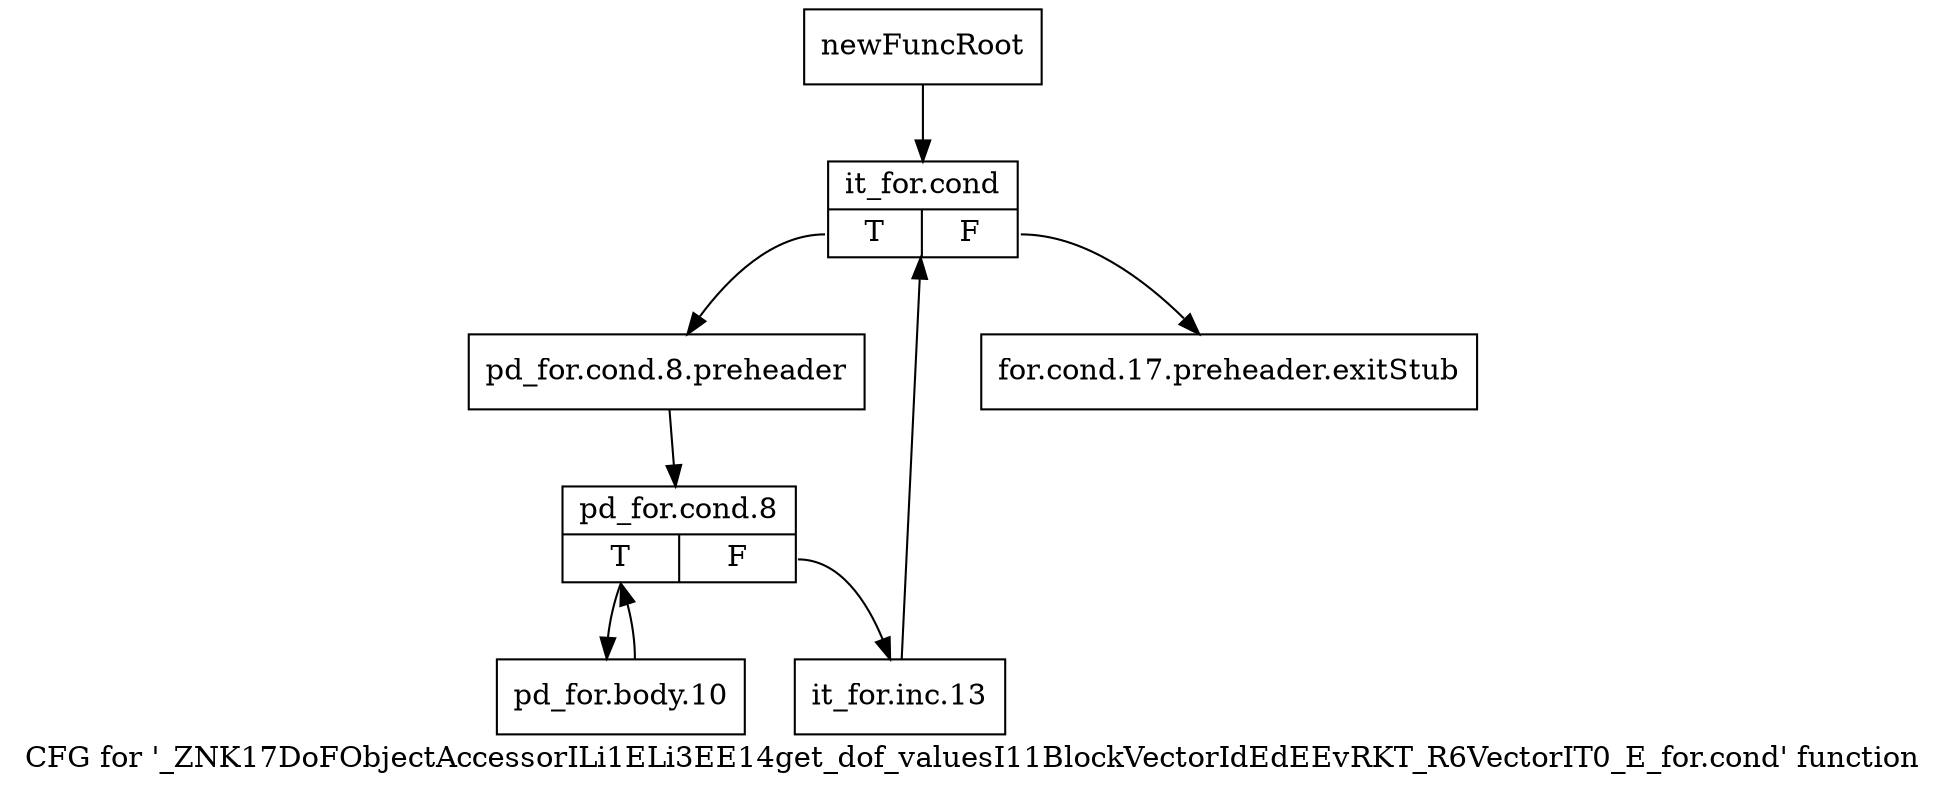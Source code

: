 digraph "CFG for '_ZNK17DoFObjectAccessorILi1ELi3EE14get_dof_valuesI11BlockVectorIdEdEEvRKT_R6VectorIT0_E_for.cond' function" {
	label="CFG for '_ZNK17DoFObjectAccessorILi1ELi3EE14get_dof_valuesI11BlockVectorIdEdEEvRKT_R6VectorIT0_E_for.cond' function";

	Node0x8dff640 [shape=record,label="{newFuncRoot}"];
	Node0x8dff640 -> Node0x8dff6e0;
	Node0x8dff690 [shape=record,label="{for.cond.17.preheader.exitStub}"];
	Node0x8dff6e0 [shape=record,label="{it_for.cond|{<s0>T|<s1>F}}"];
	Node0x8dff6e0:s0 -> Node0x8dff730;
	Node0x8dff6e0:s1 -> Node0x8dff690;
	Node0x8dff730 [shape=record,label="{pd_for.cond.8.preheader}"];
	Node0x8dff730 -> Node0x8dff780;
	Node0x8dff780 [shape=record,label="{pd_for.cond.8|{<s0>T|<s1>F}}"];
	Node0x8dff780:s0 -> Node0x8dff820;
	Node0x8dff780:s1 -> Node0x8dff7d0;
	Node0x8dff7d0 [shape=record,label="{it_for.inc.13}"];
	Node0x8dff7d0 -> Node0x8dff6e0;
	Node0x8dff820 [shape=record,label="{pd_for.body.10}"];
	Node0x8dff820 -> Node0x8dff780;
}
